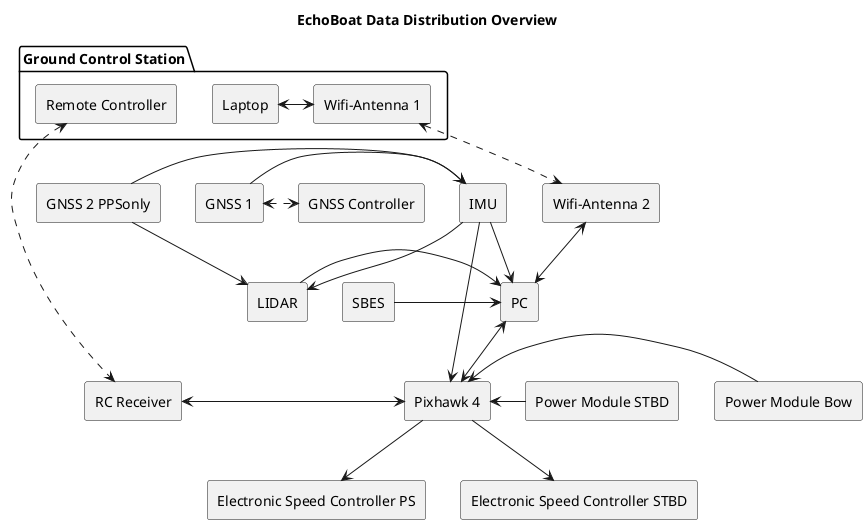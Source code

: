 @startuml
title "EchoBoat Data Distribution Overview"
skinparam componentStyle rectangle
' skinparam linetype ortho

component "Pixhawk 4" as PH
component "PC"
component "SBES"

together {
together {
    component "GNSS 1" as GNSS1
    component "GNSS Controller" as GNSSC
}
component "GNSS 2 PPSonly" as GNSS2
component "IMU"
component "LIDAR"
}

together {
component "Power Module STBD" as PMstbd
component "Power Module Bow" as PMbow
}

component "Electronic Speed Controller PS" as ESCps
component "Electronic Speed Controller STBD" as ESCstbd
component "RC Receiver" as RCtrans

package "Ground Control Station"{
    component "Remote Controller" as RC
    component "Laptop"
    component "Wifi-Antenna 1" as Wifi1
}
component "Wifi-Antenna 2" as Wifi2

RCtrans <-> PH
RC <..down..> RCtrans

Wifi1 <-left-> Laptop
Wifi1 <..> Wifi2
Wifi2 <-right-> PC

PMbow -> PH 
PMstbd -> PH

PH <-up-> PC

SBES -> PC

IMU --> LIDAR
LIDAR -> PC
GNSS2 -l-> LIDAR
GNSS2 -l-> IMU

GNSS1 <.> GNSSC
GNSS1 --> IMU
IMU -> PH
IMU -> PC

PH -down-> ESCps
PH -down-> ESCstbd

' [Battery PS] -up-> ESCps
' [PMstbd] -right-> ESCstbd

' hide @unlinked
@enduml